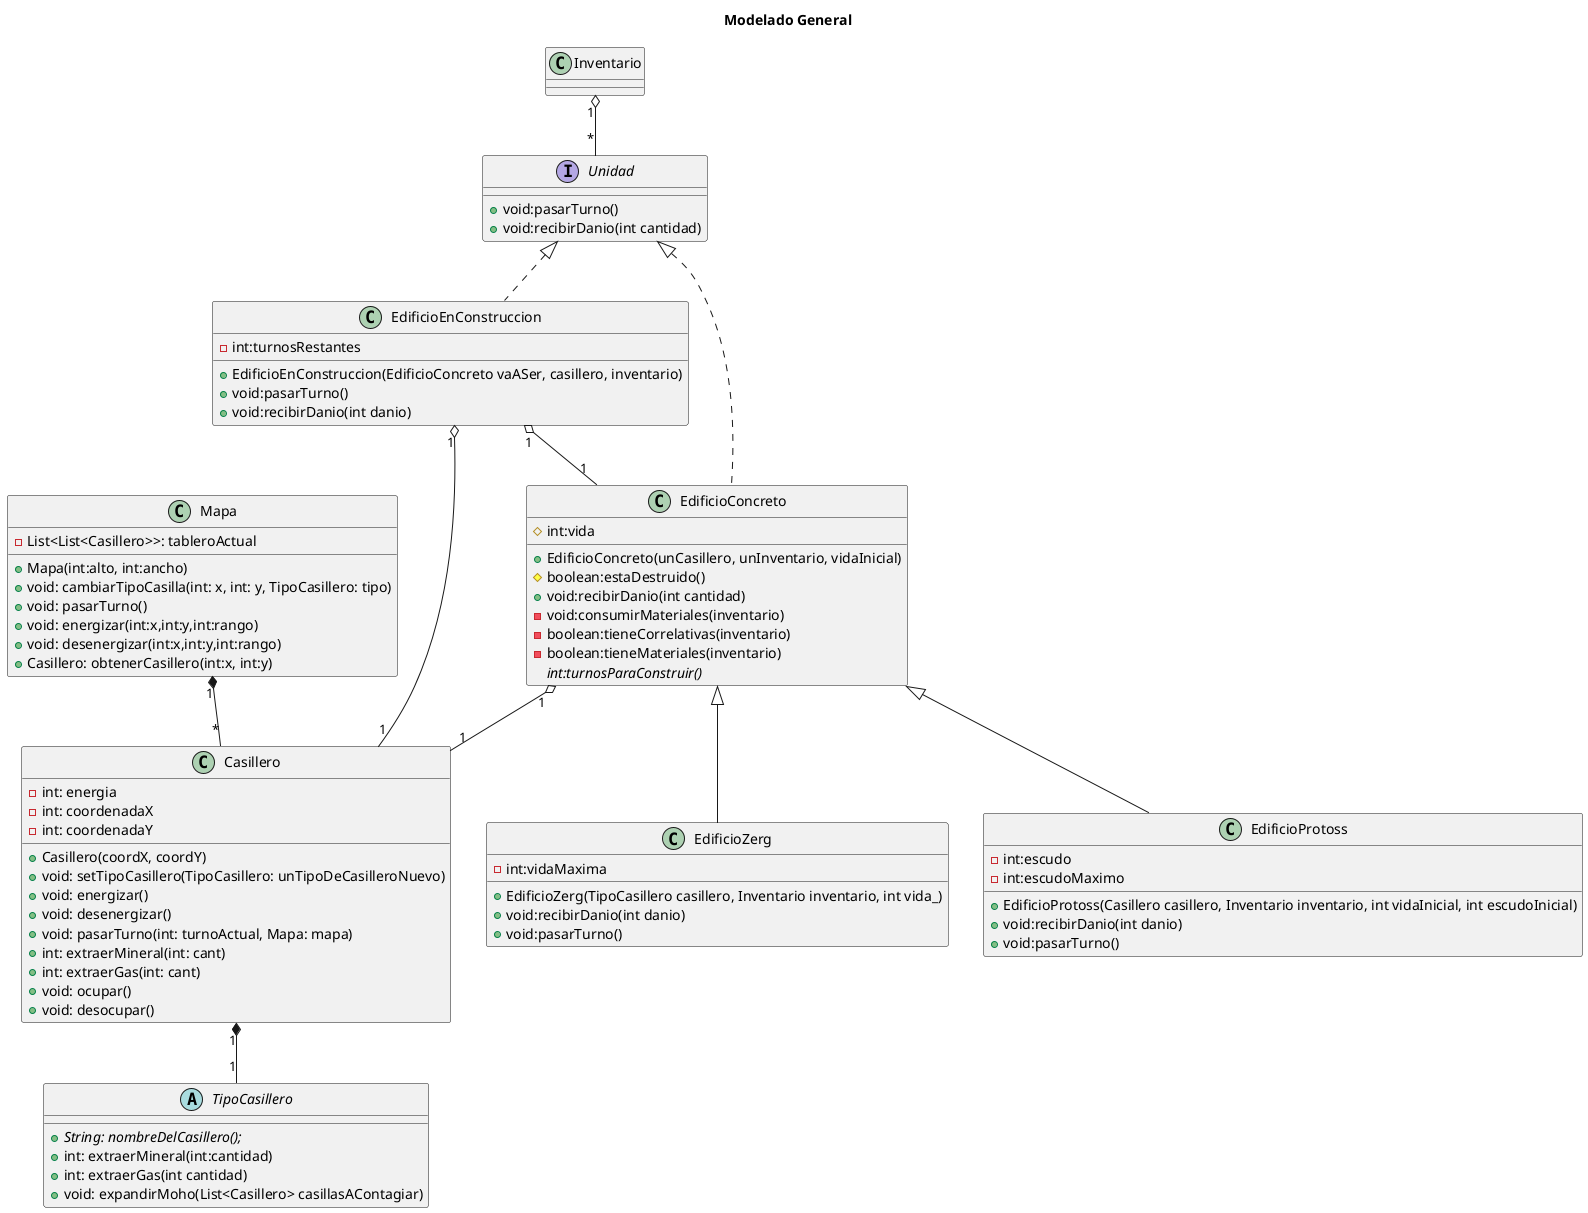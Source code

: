 @startuml
title Modelado General

class Mapa {
    -List<List<Casillero>>: tableroActual
    +Mapa(int:alto, int:ancho)
    +void: cambiarTipoCasilla(int: x, int: y, TipoCasillero: tipo)
    +void: pasarTurno()
    +void: energizar(int:x,int:y,int:rango)
    +void: desenergizar(int:x,int:y,int:rango)
    +Casillero: obtenerCasillero(int:x, int:y)
}

class Casillero {
 /'- TipoCasillero: tipoCasillero'/
 - int: energia
 - int: coordenadaX
 - int: coordenadaY
 + Casillero(coordX, coordY)
 + void: setTipoCasillero(TipoCasillero: unTipoDeCasilleroNuevo)
 + void: energizar()
 + void: desenergizar()
 + void: pasarTurno(int: turnoActual, Mapa: mapa)
 + int: extraerMineral(int: cant)
 + int: extraerGas(int: cant)
 + void: ocupar()
 + void: desocupar()
}

abstract class TipoCasillero{
 + {abstract}String: nombreDelCasillero();
 + int: extraerMineral(int:cantidad)
 + int: extraerGas(int cantidad)
 + void: expandirMoho(List<Casillero> casillasAContagiar)
}

interface Unidad {
 + void:pasarTurno()
 + void:recibirDanio(int cantidad)
}

class EdificioConcreto {
 # int:vida
 /'# Casillero:casillero'/
 + EdificioConcreto(unCasillero, unInventario, vidaInicial)
 # boolean:estaDestruido()
 + void:recibirDanio(int cantidad)
 - void:consumirMateriales(inventario)
 - boolean:tieneCorrelativas(inventario)
 - boolean:tieneMateriales(inventario)
 {abstract} int:turnosParaConstruir()
}

class EdificioEnConstruccion{
 /'- Unidad:vaASer'/
 /'- Casillero:casillero'/
 - int:turnosRestantes
 + EdificioEnConstruccion(EdificioConcreto vaASer, casillero, inventario)
 + void:pasarTurno()
 + void:recibirDanio(int danio)
}

class EdificioZerg{
 - int:vidaMaxima
 + EdificioZerg(TipoCasillero casillero, Inventario inventario, int vida_)
 + void:recibirDanio(int danio)
 + void:pasarTurno()
}

class EdificioProtoss{
 - int:escudo
 - int:escudoMaximo
 + EdificioProtoss(Casillero casillero, Inventario inventario, int vidaInicial, int escudoInicial)
 + void:recibirDanio(int danio)
 + void:pasarTurno()
}

class Inventario {

}

Unidad <|.. EdificioConcreto
Unidad <|.. EdificioEnConstruccion
EdificioConcreto <|-- EdificioZerg
EdificioConcreto <|-- EdificioProtoss
EdificioEnConstruccion "1" o-- "1" EdificioConcreto
EdificioEnConstruccion "1" o-- "1" Casillero
EdificioConcreto "1" o-- "1" Casillero
Mapa "1" *-- "*" Casillero
Casillero "1" *-- "1" TipoCasillero
Inventario "1" o-- "*" Unidad
@enduml